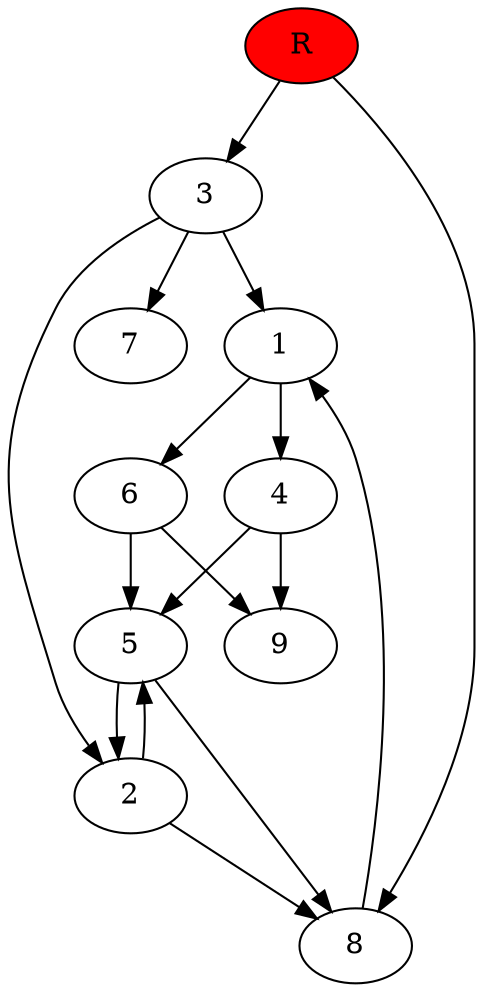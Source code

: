 digraph prb18068 {
	1
	2
	3
	4
	5
	6
	7
	8
	R [fillcolor="#ff0000" style=filled]
	1 -> 4
	1 -> 6
	2 -> 5
	2 -> 8
	3 -> 1
	3 -> 2
	3 -> 7
	4 -> 5
	4 -> 9
	5 -> 2
	5 -> 8
	6 -> 5
	6 -> 9
	8 -> 1
	R -> 3
	R -> 8
}
